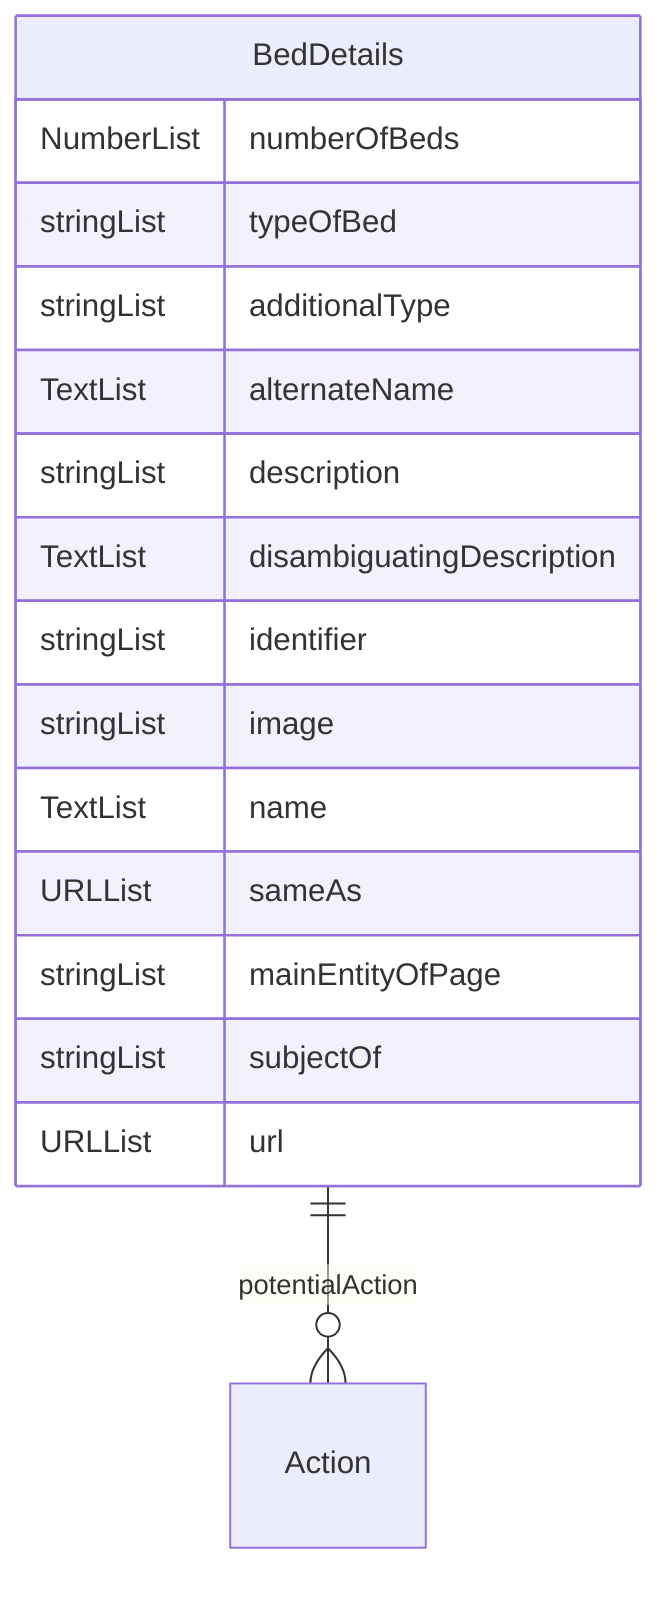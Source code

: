 erDiagram
BedDetails {
    NumberList numberOfBeds  
    stringList typeOfBed  
    stringList additionalType  
    TextList alternateName  
    stringList description  
    TextList disambiguatingDescription  
    stringList identifier  
    stringList image  
    TextList name  
    URLList sameAs  
    stringList mainEntityOfPage  
    stringList subjectOf  
    URLList url  
}

BedDetails ||--}o Action : "potentialAction"